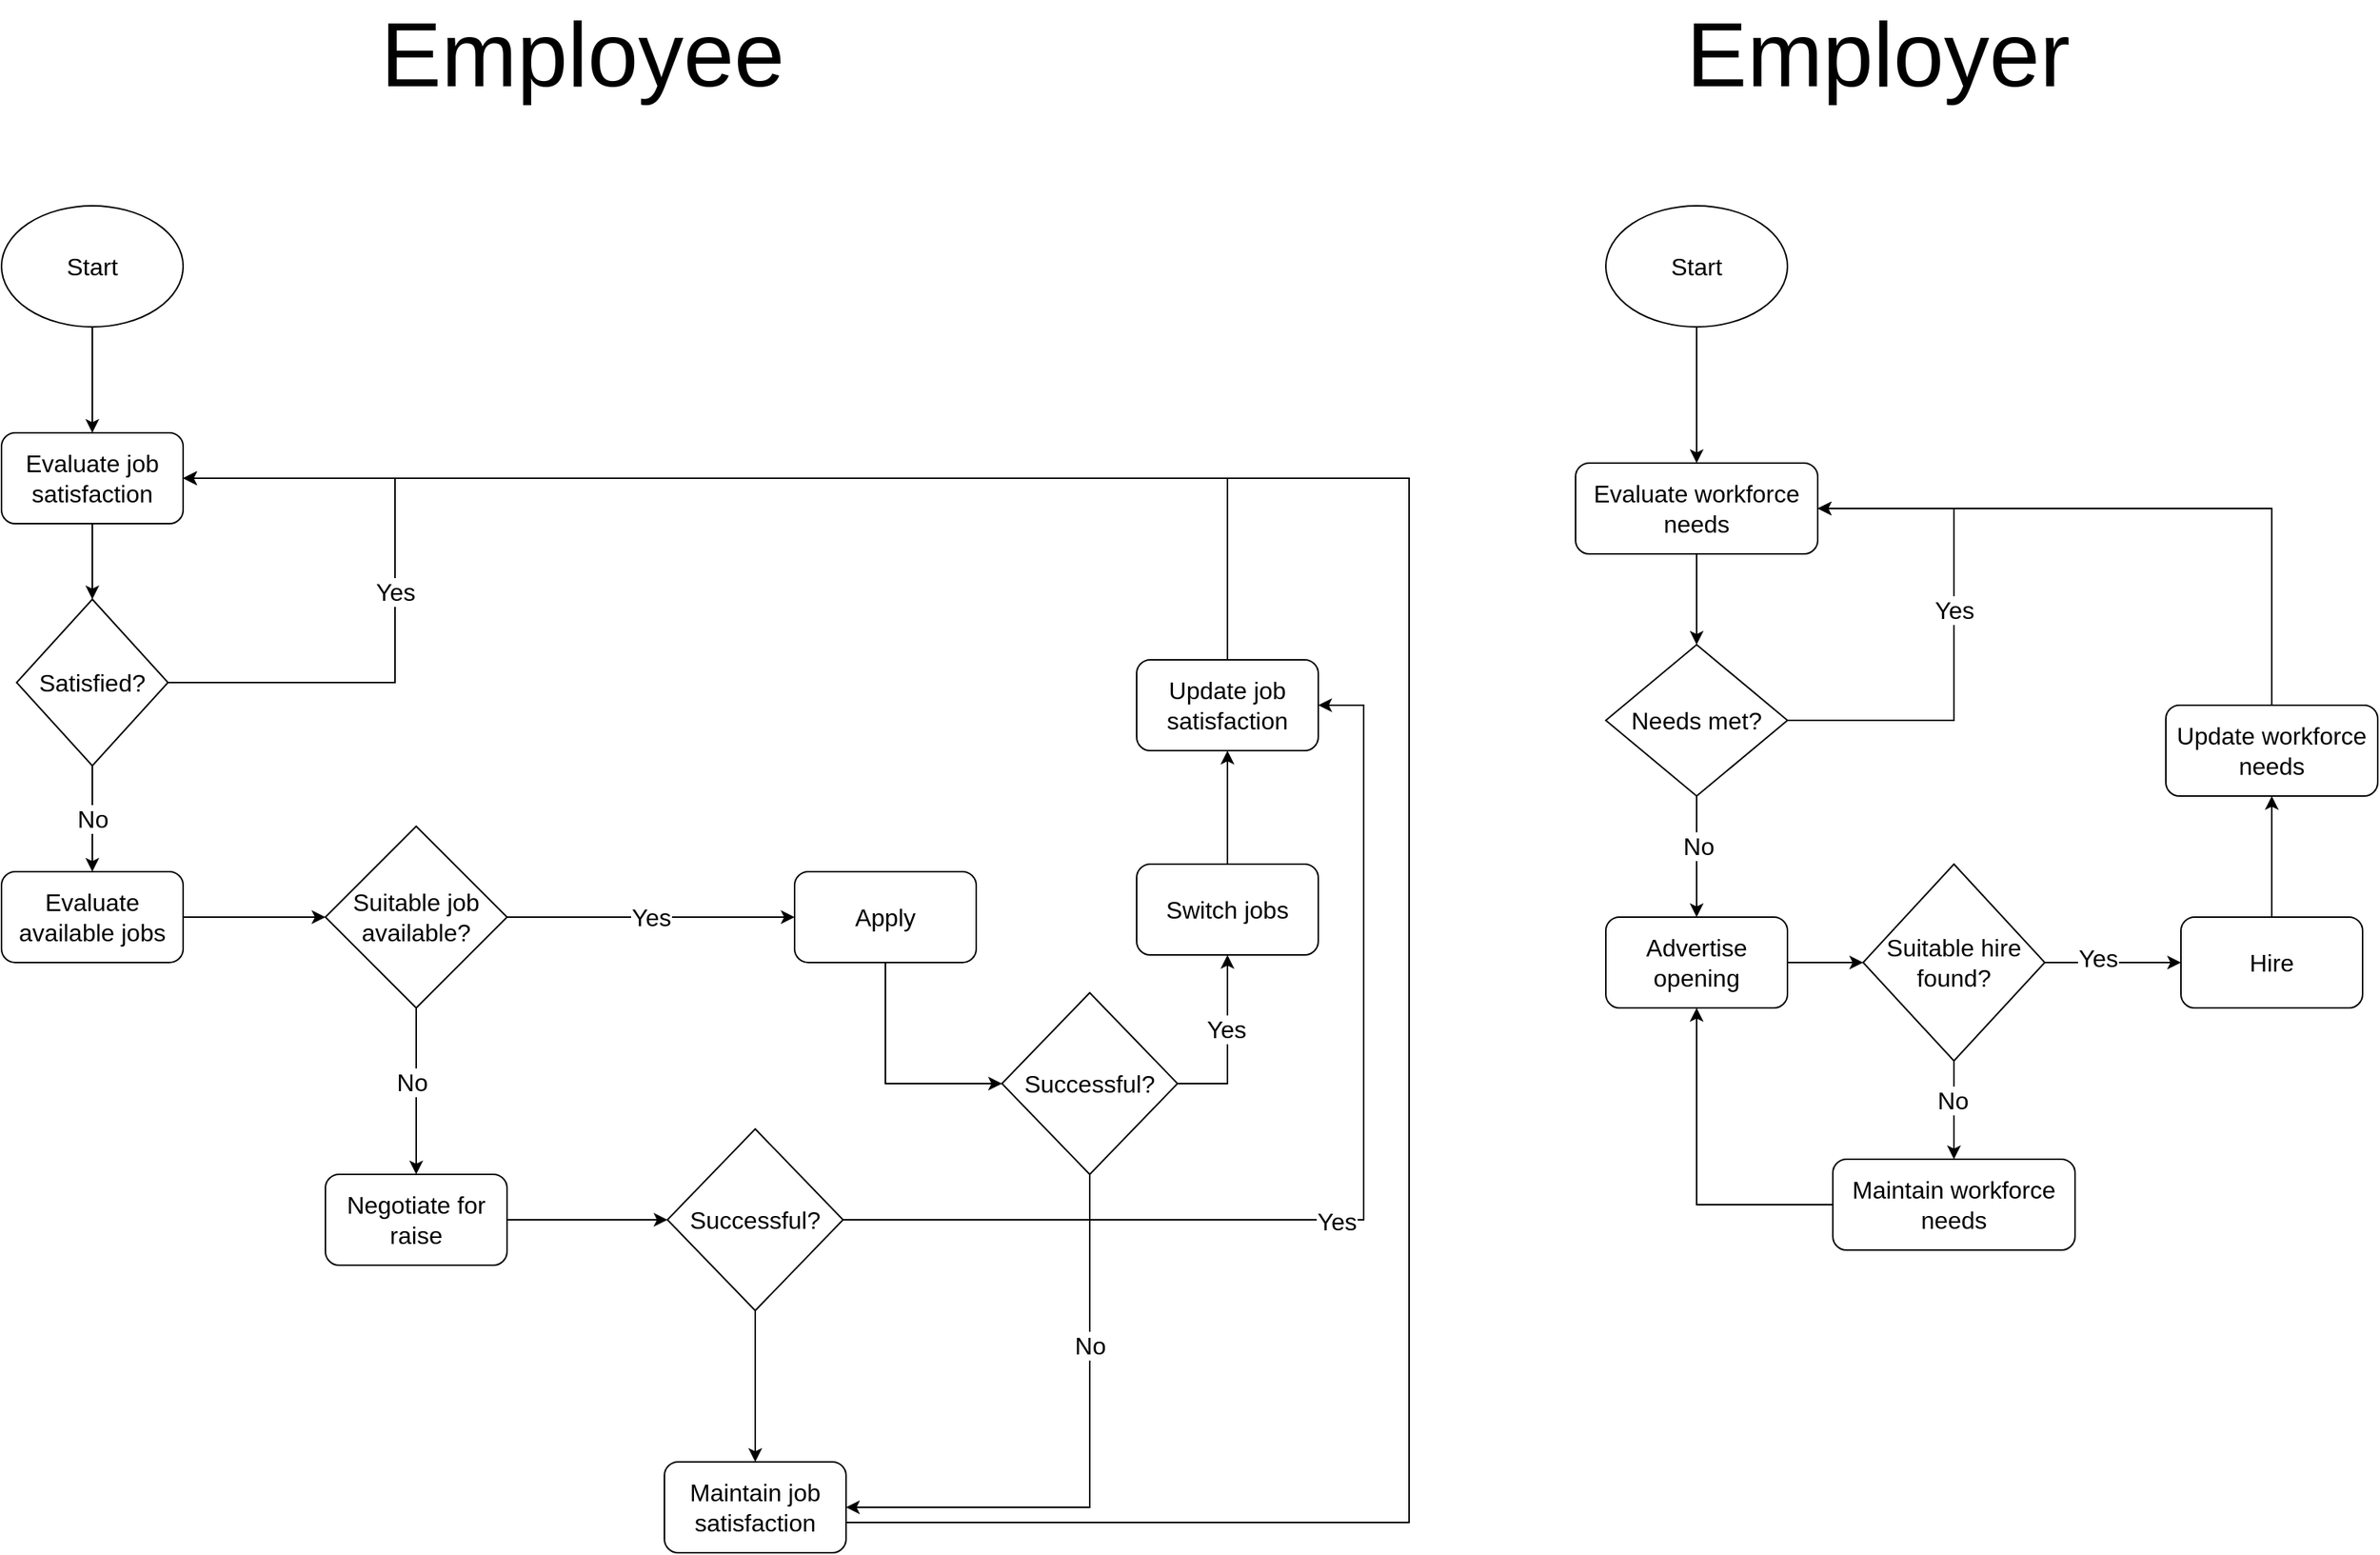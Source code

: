 <mxfile version="24.2.1" type="device">
  <diagram id="C5RBs43oDa-KdzZeNtuy" name="Page-1">
    <mxGraphModel dx="1363" dy="830" grid="1" gridSize="10" guides="1" tooltips="1" connect="1" arrows="1" fold="1" page="1" pageScale="1" pageWidth="827" pageHeight="1169" math="0" shadow="0">
      <root>
        <mxCell id="WIyWlLk6GJQsqaUBKTNV-0" />
        <mxCell id="WIyWlLk6GJQsqaUBKTNV-1" parent="WIyWlLk6GJQsqaUBKTNV-0" />
        <mxCell id="THILM58QJFT3251B5phs-12" style="edgeStyle=orthogonalEdgeStyle;rounded=0;orthogonalLoop=1;jettySize=auto;html=1;entryX=0.5;entryY=0;entryDx=0;entryDy=0;fontFamily=Helvetica;fontSize=16;fontColor=default;" parent="WIyWlLk6GJQsqaUBKTNV-1" source="THILM58QJFT3251B5phs-0" target="THILM58QJFT3251B5phs-11" edge="1">
          <mxGeometry relative="1" as="geometry" />
        </mxCell>
        <mxCell id="THILM58QJFT3251B5phs-0" value="&lt;font style=&quot;font-size: 16px;&quot;&gt;Start&lt;/font&gt;" style="ellipse;whiteSpace=wrap;html=1;fontSize=16;" parent="WIyWlLk6GJQsqaUBKTNV-1" vertex="1">
          <mxGeometry x="50" y="140" width="120" height="80" as="geometry" />
        </mxCell>
        <mxCell id="THILM58QJFT3251B5phs-15" style="edgeStyle=orthogonalEdgeStyle;rounded=0;orthogonalLoop=1;jettySize=auto;html=1;fontFamily=Helvetica;fontSize=16;fontColor=default;exitX=1;exitY=0.5;exitDx=0;exitDy=0;entryX=1;entryY=0.5;entryDx=0;entryDy=0;" parent="WIyWlLk6GJQsqaUBKTNV-1" source="THILM58QJFT3251B5phs-7" target="THILM58QJFT3251B5phs-11" edge="1">
          <mxGeometry relative="1" as="geometry">
            <mxPoint x="270" y="450" as="sourcePoint" />
            <mxPoint x="330" y="320" as="targetPoint" />
            <Array as="points">
              <mxPoint x="310" y="455" />
              <mxPoint x="310" y="320" />
            </Array>
          </mxGeometry>
        </mxCell>
        <mxCell id="THILM58QJFT3251B5phs-17" value="Yes" style="edgeLabel;html=1;align=center;verticalAlign=middle;resizable=0;points=[];strokeColor=default;fontFamily=Helvetica;fontSize=16;fontColor=default;fillColor=default;" parent="THILM58QJFT3251B5phs-15" vertex="1" connectable="0">
          <mxGeometry x="-0.005" relative="1" as="geometry">
            <mxPoint y="1" as="offset" />
          </mxGeometry>
        </mxCell>
        <mxCell id="THILM58QJFT3251B5phs-19" value="No" style="edgeStyle=orthogonalEdgeStyle;rounded=0;orthogonalLoop=1;jettySize=auto;html=1;fontFamily=Helvetica;fontSize=16;fontColor=default;" parent="WIyWlLk6GJQsqaUBKTNV-1" source="THILM58QJFT3251B5phs-7" target="THILM58QJFT3251B5phs-18" edge="1">
          <mxGeometry relative="1" as="geometry" />
        </mxCell>
        <mxCell id="THILM58QJFT3251B5phs-7" value="Satisfied?" style="rhombus;whiteSpace=wrap;html=1;fontSize=16;" parent="WIyWlLk6GJQsqaUBKTNV-1" vertex="1">
          <mxGeometry x="60" y="400" width="100" height="110" as="geometry" />
        </mxCell>
        <mxCell id="THILM58QJFT3251B5phs-13" style="edgeStyle=orthogonalEdgeStyle;rounded=0;orthogonalLoop=1;jettySize=auto;html=1;entryX=0.5;entryY=0;entryDx=0;entryDy=0;fontFamily=Helvetica;fontSize=16;fontColor=default;" parent="WIyWlLk6GJQsqaUBKTNV-1" source="THILM58QJFT3251B5phs-11" target="THILM58QJFT3251B5phs-7" edge="1">
          <mxGeometry relative="1" as="geometry" />
        </mxCell>
        <mxCell id="THILM58QJFT3251B5phs-11" value="Evaluate job satisfaction" style="rounded=1;whiteSpace=wrap;html=1;strokeColor=default;align=center;verticalAlign=middle;fontFamily=Helvetica;fontSize=16;fontColor=default;fillColor=default;" parent="WIyWlLk6GJQsqaUBKTNV-1" vertex="1">
          <mxGeometry x="50" y="290" width="120" height="60" as="geometry" />
        </mxCell>
        <mxCell id="THILM58QJFT3251B5phs-21" value="" style="edgeStyle=orthogonalEdgeStyle;rounded=0;orthogonalLoop=1;jettySize=auto;html=1;fontFamily=Helvetica;fontSize=16;fontColor=default;" parent="WIyWlLk6GJQsqaUBKTNV-1" source="THILM58QJFT3251B5phs-18" target="THILM58QJFT3251B5phs-20" edge="1">
          <mxGeometry relative="1" as="geometry" />
        </mxCell>
        <mxCell id="THILM58QJFT3251B5phs-18" value="Evaluate available jobs" style="whiteSpace=wrap;html=1;fontSize=16;rounded=1;" parent="WIyWlLk6GJQsqaUBKTNV-1" vertex="1">
          <mxGeometry x="50" y="580" width="120" height="60" as="geometry" />
        </mxCell>
        <mxCell id="THILM58QJFT3251B5phs-23" value="Yes" style="edgeStyle=orthogonalEdgeStyle;rounded=0;orthogonalLoop=1;jettySize=auto;html=1;fontFamily=Helvetica;fontSize=16;fontColor=default;entryX=0;entryY=0.5;entryDx=0;entryDy=0;" parent="WIyWlLk6GJQsqaUBKTNV-1" source="THILM58QJFT3251B5phs-20" target="THILM58QJFT3251B5phs-72" edge="1">
          <mxGeometry relative="1" as="geometry">
            <mxPoint x="450" y="610" as="targetPoint" />
          </mxGeometry>
        </mxCell>
        <mxCell id="THILM58QJFT3251B5phs-25" value="" style="edgeStyle=orthogonalEdgeStyle;rounded=0;orthogonalLoop=1;jettySize=auto;html=1;fontFamily=Helvetica;fontSize=16;fontColor=default;" parent="WIyWlLk6GJQsqaUBKTNV-1" source="THILM58QJFT3251B5phs-20" target="THILM58QJFT3251B5phs-24" edge="1">
          <mxGeometry relative="1" as="geometry" />
        </mxCell>
        <mxCell id="THILM58QJFT3251B5phs-26" value="No" style="edgeLabel;html=1;align=center;verticalAlign=middle;resizable=0;points=[];strokeColor=default;fontFamily=Helvetica;fontSize=16;fontColor=default;fillColor=default;" parent="THILM58QJFT3251B5phs-25" vertex="1" connectable="0">
          <mxGeometry x="-0.136" y="-3" relative="1" as="geometry">
            <mxPoint y="1" as="offset" />
          </mxGeometry>
        </mxCell>
        <mxCell id="THILM58QJFT3251B5phs-20" value="Suitable job available?" style="rhombus;whiteSpace=wrap;html=1;fontSize=16;rounded=0;" parent="WIyWlLk6GJQsqaUBKTNV-1" vertex="1">
          <mxGeometry x="264" y="550" width="120" height="120" as="geometry" />
        </mxCell>
        <mxCell id="THILM58QJFT3251B5phs-29" value="" style="edgeStyle=orthogonalEdgeStyle;rounded=0;orthogonalLoop=1;jettySize=auto;html=1;fontFamily=Helvetica;fontSize=16;fontColor=default;" parent="WIyWlLk6GJQsqaUBKTNV-1" source="THILM58QJFT3251B5phs-22" target="THILM58QJFT3251B5phs-28" edge="1">
          <mxGeometry relative="1" as="geometry" />
        </mxCell>
        <mxCell id="THILM58QJFT3251B5phs-22" value="Switch jobs" style="whiteSpace=wrap;html=1;fontSize=16;rounded=1;" parent="WIyWlLk6GJQsqaUBKTNV-1" vertex="1">
          <mxGeometry x="800" y="575" width="120" height="60" as="geometry" />
        </mxCell>
        <mxCell id="THILM58QJFT3251B5phs-32" value="" style="edgeStyle=orthogonalEdgeStyle;rounded=0;orthogonalLoop=1;jettySize=auto;html=1;fontFamily=Helvetica;fontSize=16;fontColor=default;" parent="WIyWlLk6GJQsqaUBKTNV-1" source="THILM58QJFT3251B5phs-24" target="THILM58QJFT3251B5phs-31" edge="1">
          <mxGeometry relative="1" as="geometry" />
        </mxCell>
        <mxCell id="THILM58QJFT3251B5phs-24" value="Negotiate for raise" style="whiteSpace=wrap;html=1;fontSize=16;rounded=1;" parent="WIyWlLk6GJQsqaUBKTNV-1" vertex="1">
          <mxGeometry x="264" y="780" width="120" height="60" as="geometry" />
        </mxCell>
        <mxCell id="THILM58QJFT3251B5phs-30" style="edgeStyle=orthogonalEdgeStyle;rounded=0;orthogonalLoop=1;jettySize=auto;html=1;exitX=0.5;exitY=0;exitDx=0;exitDy=0;entryX=1;entryY=0.5;entryDx=0;entryDy=0;fontFamily=Helvetica;fontSize=16;fontColor=default;" parent="WIyWlLk6GJQsqaUBKTNV-1" source="THILM58QJFT3251B5phs-28" target="THILM58QJFT3251B5phs-11" edge="1">
          <mxGeometry relative="1" as="geometry" />
        </mxCell>
        <mxCell id="THILM58QJFT3251B5phs-28" value="Update job satisfaction" style="whiteSpace=wrap;html=1;fontSize=16;rounded=1;" parent="WIyWlLk6GJQsqaUBKTNV-1" vertex="1">
          <mxGeometry x="800" y="440" width="120" height="60" as="geometry" />
        </mxCell>
        <mxCell id="THILM58QJFT3251B5phs-33" style="edgeStyle=orthogonalEdgeStyle;rounded=0;orthogonalLoop=1;jettySize=auto;html=1;entryX=1;entryY=0.5;entryDx=0;entryDy=0;fontFamily=Helvetica;fontSize=16;fontColor=default;" parent="WIyWlLk6GJQsqaUBKTNV-1" source="THILM58QJFT3251B5phs-31" target="THILM58QJFT3251B5phs-28" edge="1">
          <mxGeometry relative="1" as="geometry">
            <Array as="points">
              <mxPoint x="950" y="810" />
              <mxPoint x="950" y="470" />
            </Array>
          </mxGeometry>
        </mxCell>
        <mxCell id="THILM58QJFT3251B5phs-35" value="Yes" style="edgeLabel;html=1;align=center;verticalAlign=middle;resizable=0;points=[];strokeColor=default;fontFamily=Helvetica;fontSize=16;fontColor=default;fillColor=default;" parent="THILM58QJFT3251B5phs-33" vertex="1" connectable="0">
          <mxGeometry x="-0.088" y="-1" relative="1" as="geometry">
            <mxPoint as="offset" />
          </mxGeometry>
        </mxCell>
        <mxCell id="THILM58QJFT3251B5phs-37" value="" style="edgeStyle=orthogonalEdgeStyle;rounded=0;orthogonalLoop=1;jettySize=auto;html=1;fontFamily=Helvetica;fontSize=16;fontColor=default;" parent="WIyWlLk6GJQsqaUBKTNV-1" source="THILM58QJFT3251B5phs-31" target="THILM58QJFT3251B5phs-36" edge="1">
          <mxGeometry relative="1" as="geometry" />
        </mxCell>
        <mxCell id="THILM58QJFT3251B5phs-31" value="Successful?" style="rhombus;whiteSpace=wrap;html=1;fontSize=16;rounded=0;" parent="WIyWlLk6GJQsqaUBKTNV-1" vertex="1">
          <mxGeometry x="490" y="750" width="116" height="120" as="geometry" />
        </mxCell>
        <mxCell id="THILM58QJFT3251B5phs-38" style="edgeStyle=orthogonalEdgeStyle;rounded=0;orthogonalLoop=1;jettySize=auto;html=1;entryX=1;entryY=0.5;entryDx=0;entryDy=0;fontFamily=Helvetica;fontSize=16;fontColor=default;" parent="WIyWlLk6GJQsqaUBKTNV-1" source="THILM58QJFT3251B5phs-36" target="THILM58QJFT3251B5phs-11" edge="1">
          <mxGeometry relative="1" as="geometry">
            <Array as="points">
              <mxPoint x="980" y="1010" />
              <mxPoint x="980" y="320" />
            </Array>
          </mxGeometry>
        </mxCell>
        <mxCell id="THILM58QJFT3251B5phs-36" value="Maintain job satisfaction" style="whiteSpace=wrap;html=1;fontSize=16;rounded=1;" parent="WIyWlLk6GJQsqaUBKTNV-1" vertex="1">
          <mxGeometry x="488" y="970" width="120" height="60" as="geometry" />
        </mxCell>
        <mxCell id="THILM58QJFT3251B5phs-39" value="&lt;font style=&quot;font-size: 60px;&quot;&gt;Employee&lt;/font&gt;" style="text;html=1;align=center;verticalAlign=middle;whiteSpace=wrap;rounded=0;fontFamily=Helvetica;fontSize=12;fontColor=default;" parent="WIyWlLk6GJQsqaUBKTNV-1" vertex="1">
          <mxGeometry x="404" y="25" width="60" height="30" as="geometry" />
        </mxCell>
        <mxCell id="THILM58QJFT3251B5phs-42" value="&lt;font style=&quot;font-size: 60px;&quot;&gt;Employer&lt;/font&gt;" style="text;html=1;align=center;verticalAlign=middle;whiteSpace=wrap;rounded=0;fontFamily=Helvetica;fontSize=12;fontColor=default;" parent="WIyWlLk6GJQsqaUBKTNV-1" vertex="1">
          <mxGeometry x="1260" y="25" width="60" height="30" as="geometry" />
        </mxCell>
        <mxCell id="THILM58QJFT3251B5phs-45" value="" style="edgeStyle=orthogonalEdgeStyle;rounded=0;orthogonalLoop=1;jettySize=auto;html=1;fontFamily=Helvetica;fontSize=16;fontColor=default;" parent="WIyWlLk6GJQsqaUBKTNV-1" source="THILM58QJFT3251B5phs-43" target="THILM58QJFT3251B5phs-44" edge="1">
          <mxGeometry relative="1" as="geometry" />
        </mxCell>
        <mxCell id="THILM58QJFT3251B5phs-43" value="Start" style="ellipse;whiteSpace=wrap;html=1;strokeColor=default;align=center;verticalAlign=middle;fontFamily=Helvetica;fontSize=16;fontColor=default;fillColor=default;" parent="WIyWlLk6GJQsqaUBKTNV-1" vertex="1">
          <mxGeometry x="1110" y="140" width="120" height="80" as="geometry" />
        </mxCell>
        <mxCell id="THILM58QJFT3251B5phs-47" value="" style="edgeStyle=orthogonalEdgeStyle;rounded=0;orthogonalLoop=1;jettySize=auto;html=1;fontFamily=Helvetica;fontSize=16;fontColor=default;" parent="WIyWlLk6GJQsqaUBKTNV-1" source="THILM58QJFT3251B5phs-44" target="THILM58QJFT3251B5phs-46" edge="1">
          <mxGeometry relative="1" as="geometry" />
        </mxCell>
        <mxCell id="THILM58QJFT3251B5phs-44" value="Evaluate workforce needs" style="whiteSpace=wrap;html=1;rounded=1;fontSize=16;" parent="WIyWlLk6GJQsqaUBKTNV-1" vertex="1">
          <mxGeometry x="1090" y="310" width="160" height="60" as="geometry" />
        </mxCell>
        <mxCell id="THILM58QJFT3251B5phs-50" style="edgeStyle=orthogonalEdgeStyle;rounded=0;orthogonalLoop=1;jettySize=auto;html=1;entryX=1;entryY=0.5;entryDx=0;entryDy=0;fontFamily=Helvetica;fontSize=16;fontColor=default;exitX=1;exitY=0.5;exitDx=0;exitDy=0;" parent="WIyWlLk6GJQsqaUBKTNV-1" source="THILM58QJFT3251B5phs-46" target="THILM58QJFT3251B5phs-44" edge="1">
          <mxGeometry relative="1" as="geometry">
            <mxPoint x="1240" y="480" as="sourcePoint" />
            <mxPoint x="1300" y="380" as="targetPoint" />
            <Array as="points">
              <mxPoint x="1340" y="480" />
              <mxPoint x="1340" y="340" />
            </Array>
          </mxGeometry>
        </mxCell>
        <mxCell id="THILM58QJFT3251B5phs-53" value="Yes" style="edgeLabel;html=1;align=center;verticalAlign=middle;resizable=0;points=[];strokeColor=default;fontFamily=Helvetica;fontSize=16;fontColor=default;fillColor=default;" parent="THILM58QJFT3251B5phs-50" vertex="1" connectable="0">
          <mxGeometry x="0.077" relative="1" as="geometry">
            <mxPoint as="offset" />
          </mxGeometry>
        </mxCell>
        <mxCell id="THILM58QJFT3251B5phs-55" value="" style="edgeStyle=orthogonalEdgeStyle;rounded=0;orthogonalLoop=1;jettySize=auto;html=1;fontFamily=Helvetica;fontSize=16;fontColor=default;" parent="WIyWlLk6GJQsqaUBKTNV-1" source="THILM58QJFT3251B5phs-46" target="THILM58QJFT3251B5phs-54" edge="1">
          <mxGeometry relative="1" as="geometry" />
        </mxCell>
        <mxCell id="THILM58QJFT3251B5phs-62" value="No" style="edgeLabel;html=1;align=center;verticalAlign=middle;resizable=0;points=[];strokeColor=default;fontFamily=Helvetica;fontSize=16;fontColor=default;fillColor=default;" parent="THILM58QJFT3251B5phs-55" vertex="1" connectable="0">
          <mxGeometry x="-0.174" y="1" relative="1" as="geometry">
            <mxPoint as="offset" />
          </mxGeometry>
        </mxCell>
        <mxCell id="THILM58QJFT3251B5phs-46" value="Needs met?" style="rhombus;whiteSpace=wrap;html=1;rounded=0;fontSize=16;" parent="WIyWlLk6GJQsqaUBKTNV-1" vertex="1">
          <mxGeometry x="1110" y="430" width="120" height="100" as="geometry" />
        </mxCell>
        <mxCell id="THILM58QJFT3251B5phs-57" value="" style="edgeStyle=orthogonalEdgeStyle;rounded=0;orthogonalLoop=1;jettySize=auto;html=1;fontFamily=Helvetica;fontSize=16;fontColor=default;" parent="WIyWlLk6GJQsqaUBKTNV-1" source="THILM58QJFT3251B5phs-54" target="THILM58QJFT3251B5phs-56" edge="1">
          <mxGeometry relative="1" as="geometry" />
        </mxCell>
        <mxCell id="THILM58QJFT3251B5phs-54" value="Advertise opening" style="whiteSpace=wrap;html=1;rounded=1;fontSize=16;" parent="WIyWlLk6GJQsqaUBKTNV-1" vertex="1">
          <mxGeometry x="1110" y="610" width="120" height="60" as="geometry" />
        </mxCell>
        <mxCell id="THILM58QJFT3251B5phs-59" value="" style="edgeStyle=orthogonalEdgeStyle;rounded=0;orthogonalLoop=1;jettySize=auto;html=1;fontFamily=Helvetica;fontSize=16;fontColor=default;" parent="WIyWlLk6GJQsqaUBKTNV-1" source="THILM58QJFT3251B5phs-56" target="THILM58QJFT3251B5phs-58" edge="1">
          <mxGeometry relative="1" as="geometry" />
        </mxCell>
        <mxCell id="THILM58QJFT3251B5phs-63" value="Yes" style="edgeLabel;html=1;align=center;verticalAlign=middle;resizable=0;points=[];strokeColor=default;fontFamily=Helvetica;fontSize=16;fontColor=default;fillColor=default;" parent="THILM58QJFT3251B5phs-59" vertex="1" connectable="0">
          <mxGeometry x="-0.224" y="3" relative="1" as="geometry">
            <mxPoint as="offset" />
          </mxGeometry>
        </mxCell>
        <mxCell id="THILM58QJFT3251B5phs-65" value="" style="edgeStyle=orthogonalEdgeStyle;rounded=0;orthogonalLoop=1;jettySize=auto;html=1;fontFamily=Helvetica;fontSize=16;fontColor=default;" parent="WIyWlLk6GJQsqaUBKTNV-1" source="THILM58QJFT3251B5phs-56" target="THILM58QJFT3251B5phs-64" edge="1">
          <mxGeometry relative="1" as="geometry" />
        </mxCell>
        <mxCell id="THILM58QJFT3251B5phs-66" value="No" style="edgeLabel;html=1;align=center;verticalAlign=middle;resizable=0;points=[];strokeColor=default;fontFamily=Helvetica;fontSize=16;fontColor=default;fillColor=default;" parent="THILM58QJFT3251B5phs-65" vertex="1" connectable="0">
          <mxGeometry x="-0.2" y="-1" relative="1" as="geometry">
            <mxPoint as="offset" />
          </mxGeometry>
        </mxCell>
        <mxCell id="THILM58QJFT3251B5phs-56" value="Suitable hire found?" style="rhombus;whiteSpace=wrap;html=1;rounded=0;fontSize=16;" parent="WIyWlLk6GJQsqaUBKTNV-1" vertex="1">
          <mxGeometry x="1280" y="575" width="120" height="130" as="geometry" />
        </mxCell>
        <mxCell id="THILM58QJFT3251B5phs-61" value="" style="edgeStyle=orthogonalEdgeStyle;rounded=0;orthogonalLoop=1;jettySize=auto;html=1;fontFamily=Helvetica;fontSize=16;fontColor=default;" parent="WIyWlLk6GJQsqaUBKTNV-1" source="THILM58QJFT3251B5phs-58" target="THILM58QJFT3251B5phs-60" edge="1">
          <mxGeometry relative="1" as="geometry" />
        </mxCell>
        <mxCell id="THILM58QJFT3251B5phs-58" value="Hire" style="whiteSpace=wrap;html=1;rounded=1;fontSize=16;" parent="WIyWlLk6GJQsqaUBKTNV-1" vertex="1">
          <mxGeometry x="1490" y="610" width="120" height="60" as="geometry" />
        </mxCell>
        <mxCell id="THILM58QJFT3251B5phs-68" style="edgeStyle=orthogonalEdgeStyle;rounded=0;orthogonalLoop=1;jettySize=auto;html=1;entryX=1;entryY=0.5;entryDx=0;entryDy=0;fontFamily=Helvetica;fontSize=16;fontColor=default;exitX=0.5;exitY=0;exitDx=0;exitDy=0;" parent="WIyWlLk6GJQsqaUBKTNV-1" source="THILM58QJFT3251B5phs-60" target="THILM58QJFT3251B5phs-44" edge="1">
          <mxGeometry relative="1" as="geometry">
            <mxPoint x="1570" y="430" as="sourcePoint" />
            <Array as="points">
              <mxPoint x="1550" y="340" />
            </Array>
          </mxGeometry>
        </mxCell>
        <mxCell id="THILM58QJFT3251B5phs-60" value="Update workforce needs" style="whiteSpace=wrap;html=1;rounded=1;fontSize=16;" parent="WIyWlLk6GJQsqaUBKTNV-1" vertex="1">
          <mxGeometry x="1480" y="470" width="140" height="60" as="geometry" />
        </mxCell>
        <mxCell id="THILM58QJFT3251B5phs-69" style="edgeStyle=orthogonalEdgeStyle;rounded=0;orthogonalLoop=1;jettySize=auto;html=1;entryX=0.5;entryY=1;entryDx=0;entryDy=0;fontFamily=Helvetica;fontSize=12;fontColor=default;" parent="WIyWlLk6GJQsqaUBKTNV-1" source="THILM58QJFT3251B5phs-64" target="THILM58QJFT3251B5phs-54" edge="1">
          <mxGeometry relative="1" as="geometry" />
        </mxCell>
        <mxCell id="THILM58QJFT3251B5phs-64" value="Maintain workforce needs" style="whiteSpace=wrap;html=1;rounded=1;fontSize=16;" parent="WIyWlLk6GJQsqaUBKTNV-1" vertex="1">
          <mxGeometry x="1260" y="770" width="160" height="60" as="geometry" />
        </mxCell>
        <mxCell id="THILM58QJFT3251B5phs-75" value="" style="edgeStyle=orthogonalEdgeStyle;rounded=0;orthogonalLoop=1;jettySize=auto;html=1;fontFamily=Helvetica;fontSize=16;fontColor=default;exitX=0.5;exitY=1;exitDx=0;exitDy=0;entryX=0;entryY=0.5;entryDx=0;entryDy=0;" parent="WIyWlLk6GJQsqaUBKTNV-1" source="THILM58QJFT3251B5phs-72" target="THILM58QJFT3251B5phs-77" edge="1">
          <mxGeometry relative="1" as="geometry">
            <mxPoint x="720" y="750" as="targetPoint" />
          </mxGeometry>
        </mxCell>
        <mxCell id="THILM58QJFT3251B5phs-72" value="Apply" style="rounded=1;whiteSpace=wrap;html=1;strokeColor=default;align=center;verticalAlign=middle;fontFamily=Helvetica;fontSize=16;fontColor=default;fillColor=default;" parent="WIyWlLk6GJQsqaUBKTNV-1" vertex="1">
          <mxGeometry x="574" y="580" width="120" height="60" as="geometry" />
        </mxCell>
        <mxCell id="THILM58QJFT3251B5phs-78" style="edgeStyle=orthogonalEdgeStyle;rounded=0;orthogonalLoop=1;jettySize=auto;html=1;entryX=0.5;entryY=1;entryDx=0;entryDy=0;fontFamily=Helvetica;fontSize=16;fontColor=default;exitX=1;exitY=0.5;exitDx=0;exitDy=0;" parent="WIyWlLk6GJQsqaUBKTNV-1" source="THILM58QJFT3251B5phs-77" target="THILM58QJFT3251B5phs-22" edge="1">
          <mxGeometry relative="1" as="geometry" />
        </mxCell>
        <mxCell id="THILM58QJFT3251B5phs-79" value="Yes" style="edgeLabel;html=1;align=center;verticalAlign=middle;resizable=0;points=[];strokeColor=default;fontFamily=Helvetica;fontSize=16;fontColor=default;fillColor=default;" parent="THILM58QJFT3251B5phs-78" vertex="1" connectable="0">
          <mxGeometry x="0.176" y="1" relative="1" as="geometry">
            <mxPoint as="offset" />
          </mxGeometry>
        </mxCell>
        <mxCell id="THILM58QJFT3251B5phs-80" style="edgeStyle=orthogonalEdgeStyle;rounded=0;orthogonalLoop=1;jettySize=auto;html=1;entryX=1;entryY=0.5;entryDx=0;entryDy=0;fontFamily=Helvetica;fontSize=12;fontColor=default;exitX=0.5;exitY=1;exitDx=0;exitDy=0;" parent="WIyWlLk6GJQsqaUBKTNV-1" source="THILM58QJFT3251B5phs-77" target="THILM58QJFT3251B5phs-36" edge="1">
          <mxGeometry relative="1" as="geometry" />
        </mxCell>
        <mxCell id="THILM58QJFT3251B5phs-81" value="No" style="edgeLabel;html=1;align=center;verticalAlign=middle;resizable=0;points=[];strokeColor=default;fontFamily=Helvetica;fontSize=16;fontColor=default;fillColor=default;" parent="THILM58QJFT3251B5phs-80" vertex="1" connectable="0">
          <mxGeometry x="-0.407" relative="1" as="geometry">
            <mxPoint as="offset" />
          </mxGeometry>
        </mxCell>
        <mxCell id="THILM58QJFT3251B5phs-77" value="Successful?" style="rhombus;whiteSpace=wrap;html=1;fontSize=16;rounded=0;" parent="WIyWlLk6GJQsqaUBKTNV-1" vertex="1">
          <mxGeometry x="711" y="660" width="116" height="120" as="geometry" />
        </mxCell>
      </root>
    </mxGraphModel>
  </diagram>
</mxfile>
